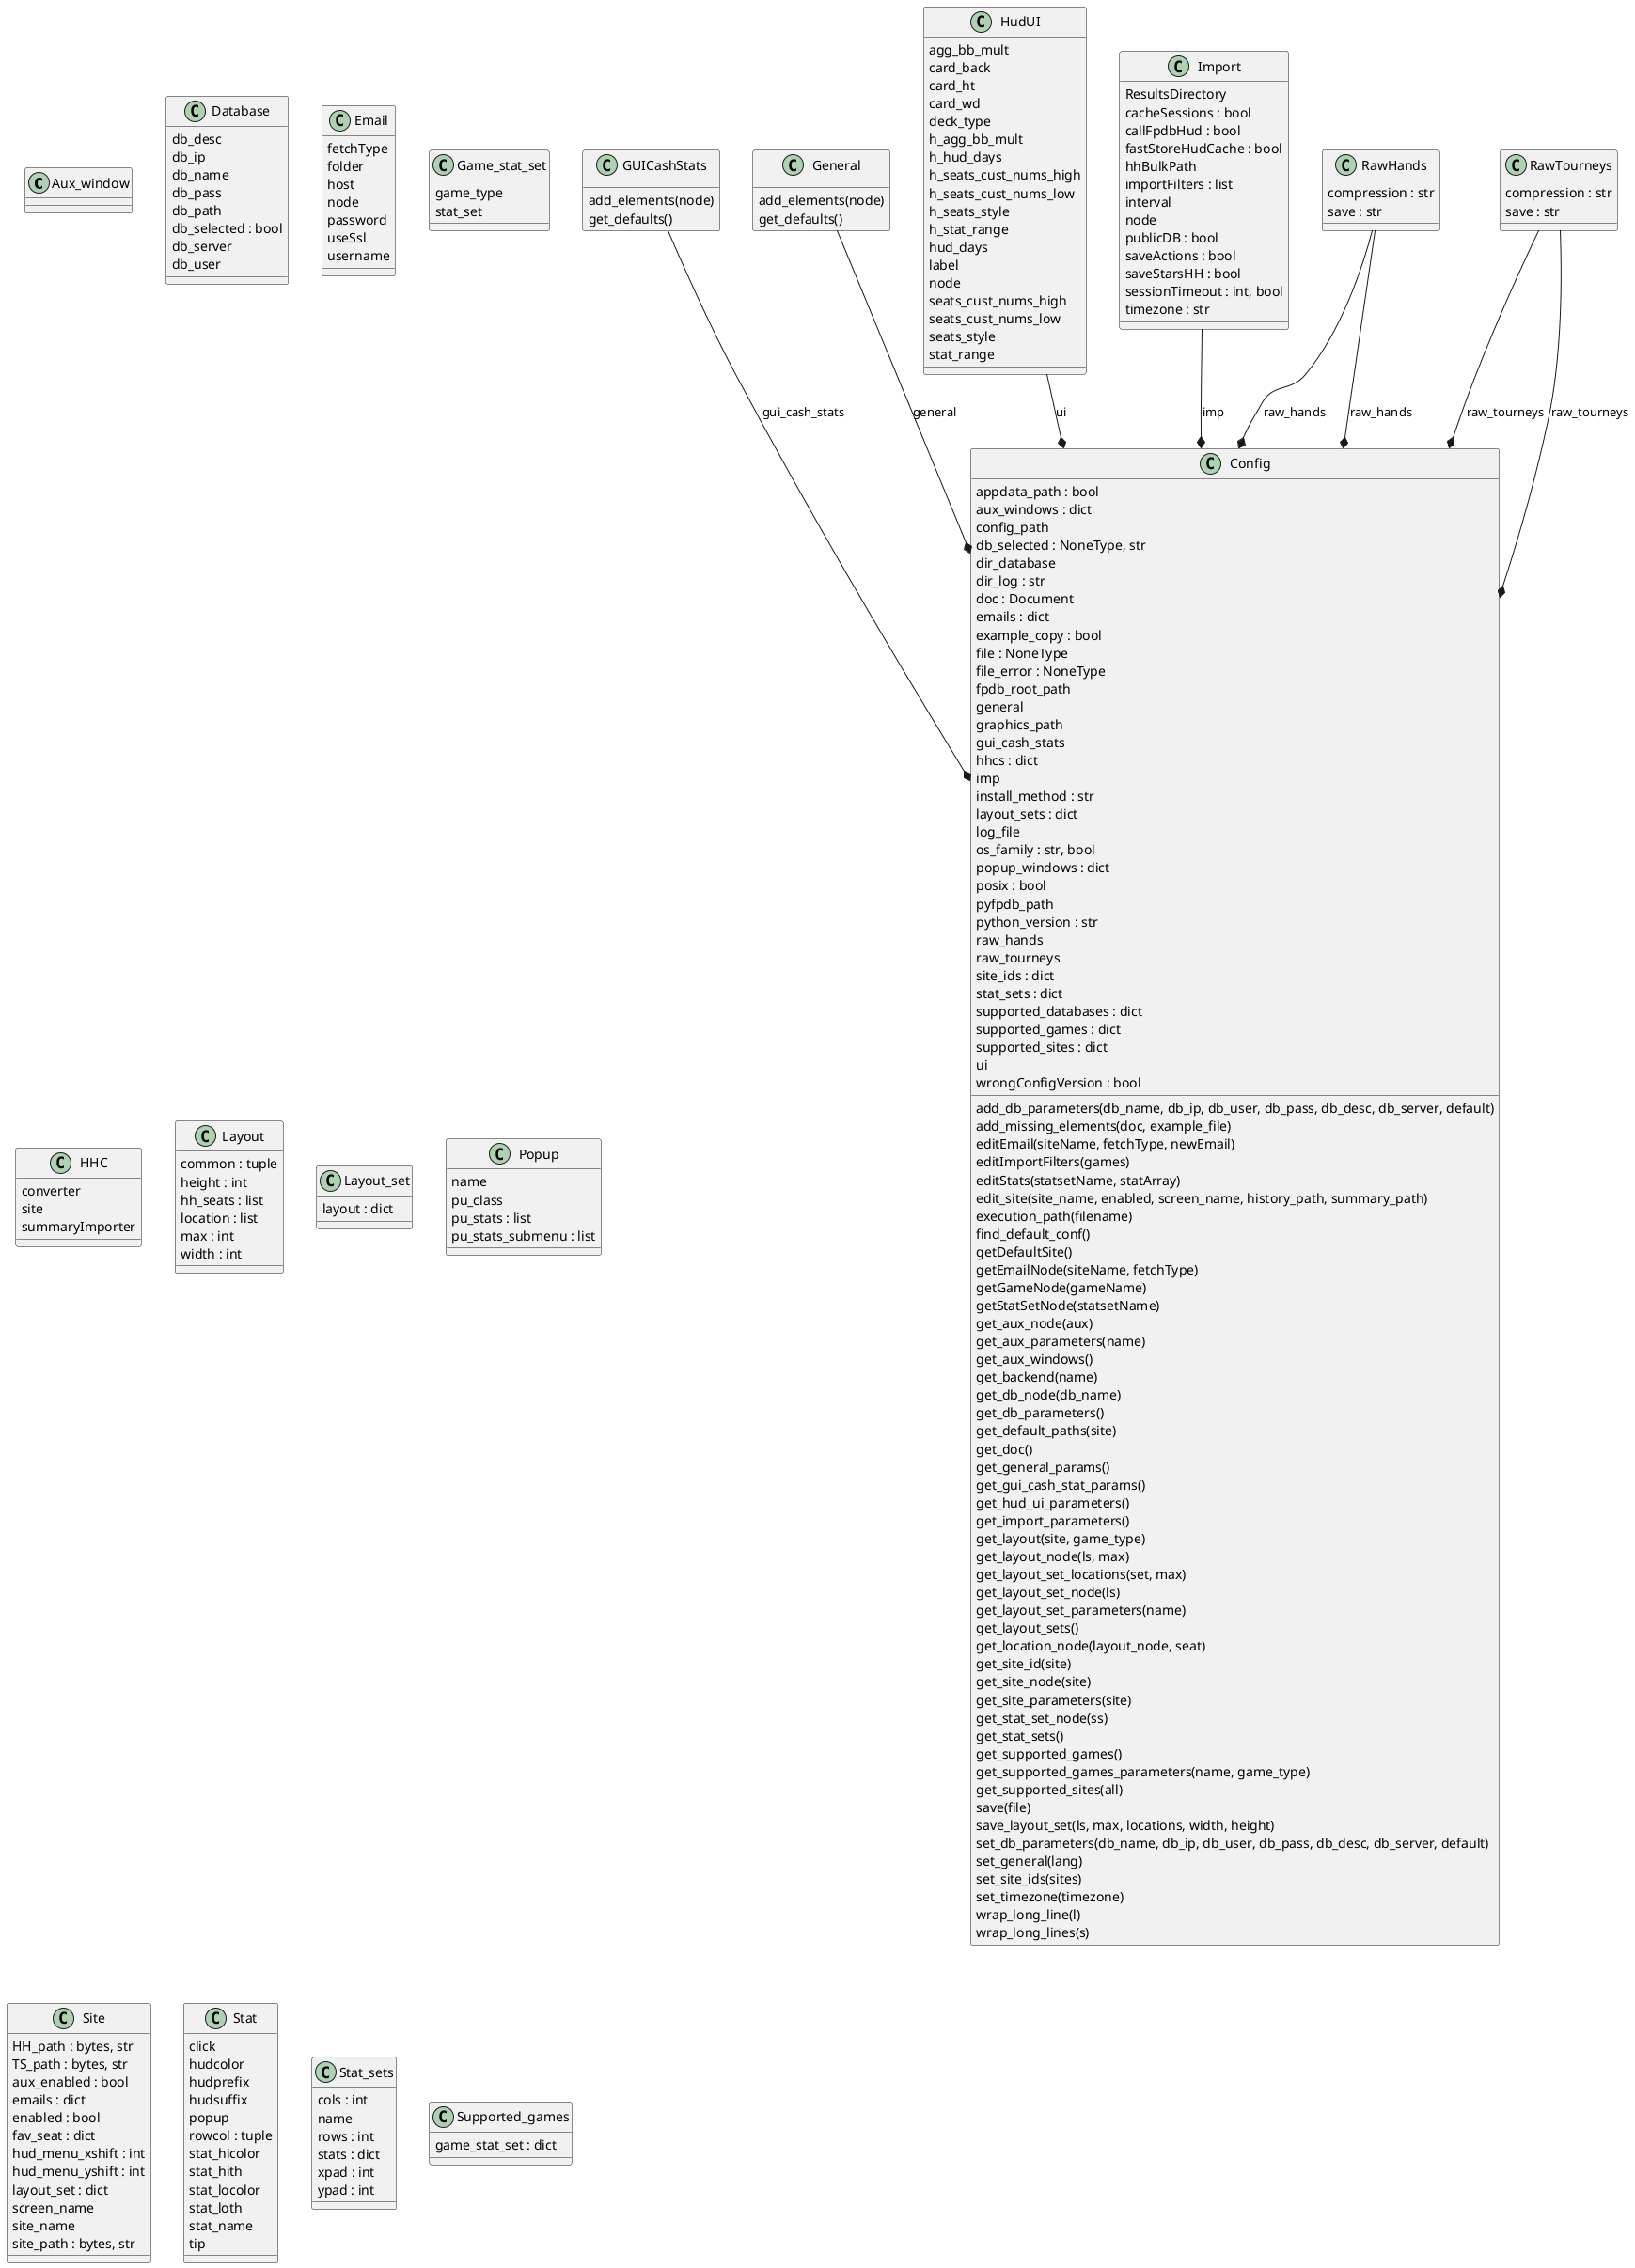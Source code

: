 @startuml classes
set namespaceSeparator none
class "Aux_window" as Configuration.Aux_window {
}
class "Config" as Configuration.Config {
  appdata_path : bool
  aux_windows : dict
  config_path
  db_selected : NoneType, str
  dir_database
  dir_log : str
  doc : Document
  emails : dict
  example_copy : bool
  file : NoneType
  file_error : NoneType
  fpdb_root_path
  general
  graphics_path
  gui_cash_stats
  hhcs : dict
  imp
  install_method : str
  layout_sets : dict
  log_file
  os_family : str, bool
  popup_windows : dict
  posix : bool
  pyfpdb_path
  python_version : str
  raw_hands
  raw_tourneys
  site_ids : dict
  stat_sets : dict
  supported_databases : dict
  supported_games : dict
  supported_sites : dict
  ui
  wrongConfigVersion : bool
  add_db_parameters(db_name, db_ip, db_user, db_pass, db_desc, db_server, default)
  add_missing_elements(doc, example_file)
  editEmail(siteName, fetchType, newEmail)
  editImportFilters(games)
  editStats(statsetName, statArray)
  edit_site(site_name, enabled, screen_name, history_path, summary_path)
  execution_path(filename)
  find_default_conf()
  getDefaultSite()
  getEmailNode(siteName, fetchType)
  getGameNode(gameName)
  getStatSetNode(statsetName)
  get_aux_node(aux)
  get_aux_parameters(name)
  get_aux_windows()
  get_backend(name)
  get_db_node(db_name)
  get_db_parameters()
  get_default_paths(site)
  get_doc()
  get_general_params()
  get_gui_cash_stat_params()
  get_hud_ui_parameters()
  get_import_parameters()
  get_layout(site, game_type)
  get_layout_node(ls, max)
  get_layout_set_locations(set, max)
  get_layout_set_node(ls)
  get_layout_set_parameters(name)
  get_layout_sets()
  get_location_node(layout_node, seat)
  get_site_id(site)
  get_site_node(site)
  get_site_parameters(site)
  get_stat_set_node(ss)
  get_stat_sets()
  get_supported_games()
  get_supported_games_parameters(name, game_type)
  get_supported_sites(all)
  save(file)
  save_layout_set(ls, max, locations, width, height)
  set_db_parameters(db_name, db_ip, db_user, db_pass, db_desc, db_server, default)
  set_general(lang)
  set_site_ids(sites)
  set_timezone(timezone)
  wrap_long_line(l)
  wrap_long_lines(s)
}
class "Database" as Configuration.Database {
  db_desc
  db_ip
  db_name
  db_pass
  db_path
  db_selected : bool
  db_server
  db_user
}
class "Email" as Configuration.Email {
  fetchType
  folder
  host
  node
  password
  useSsl
  username
}
class "GUICashStats" as Configuration.GUICashStats {
  add_elements(node)
  get_defaults()
}
class "Game_stat_set" as Configuration.Game_stat_set {
  game_type
  stat_set
}
class "General" as Configuration.General {
  add_elements(node)
  get_defaults()
}
class "HHC" as Configuration.HHC {
  converter
  site
  summaryImporter
}
class "HudUI" as Configuration.HudUI {
  agg_bb_mult
  card_back
  card_ht
  card_wd
  deck_type
  h_agg_bb_mult
  h_hud_days
  h_seats_cust_nums_high
  h_seats_cust_nums_low
  h_seats_style
  h_stat_range
  hud_days
  label
  node
  seats_cust_nums_high
  seats_cust_nums_low
  seats_style
  stat_range
}
class "Import" as Configuration.Import {
  ResultsDirectory
  cacheSessions : bool
  callFpdbHud : bool
  fastStoreHudCache : bool
  hhBulkPath
  importFilters : list
  interval
  node
  publicDB : bool
  saveActions : bool
  saveStarsHH : bool
  sessionTimeout : int, bool
  timezone : str
}
class "Layout" as Configuration.Layout {
  common : tuple
  height : int
  hh_seats : list
  location : list
  max : int
  width : int
}
class "Layout_set" as Configuration.Layout_set {
  layout : dict
}
class "Popup" as Configuration.Popup {
  name
  pu_class
  pu_stats : list
  pu_stats_submenu : list
}
class "RawHands" as Configuration.RawHands {
  compression : str
  save : str
}
class "RawTourneys" as Configuration.RawTourneys {
  compression : str
  save : str
}
class "Site" as Configuration.Site {
  HH_path : bytes, str
  TS_path : bytes, str
  aux_enabled : bool
  emails : dict
  enabled : bool
  fav_seat : dict
  hud_menu_xshift : int
  hud_menu_yshift : int
  layout_set : dict
  screen_name
  site_name
  site_path : bytes, str
}
class "Stat" as Configuration.Stat {
  click
  hudcolor
  hudprefix
  hudsuffix
  popup
  rowcol : tuple
  stat_hicolor
  stat_hith
  stat_locolor
  stat_loth
  stat_name
  tip
}
class "Stat_sets" as Configuration.Stat_sets {
  cols : int
  name
  rows : int
  stats : dict
  xpad : int
  ypad : int
}
class "Supported_games" as Configuration.Supported_games {
  game_stat_set : dict
}
Configuration.GUICashStats --* Configuration.Config : gui_cash_stats
Configuration.General --* Configuration.Config : general
Configuration.HudUI --* Configuration.Config : ui
Configuration.Import --* Configuration.Config : imp
Configuration.RawHands --* Configuration.Config : raw_hands
Configuration.RawHands --* Configuration.Config : raw_hands
Configuration.RawTourneys --* Configuration.Config : raw_tourneys
Configuration.RawTourneys --* Configuration.Config : raw_tourneys
@enduml

